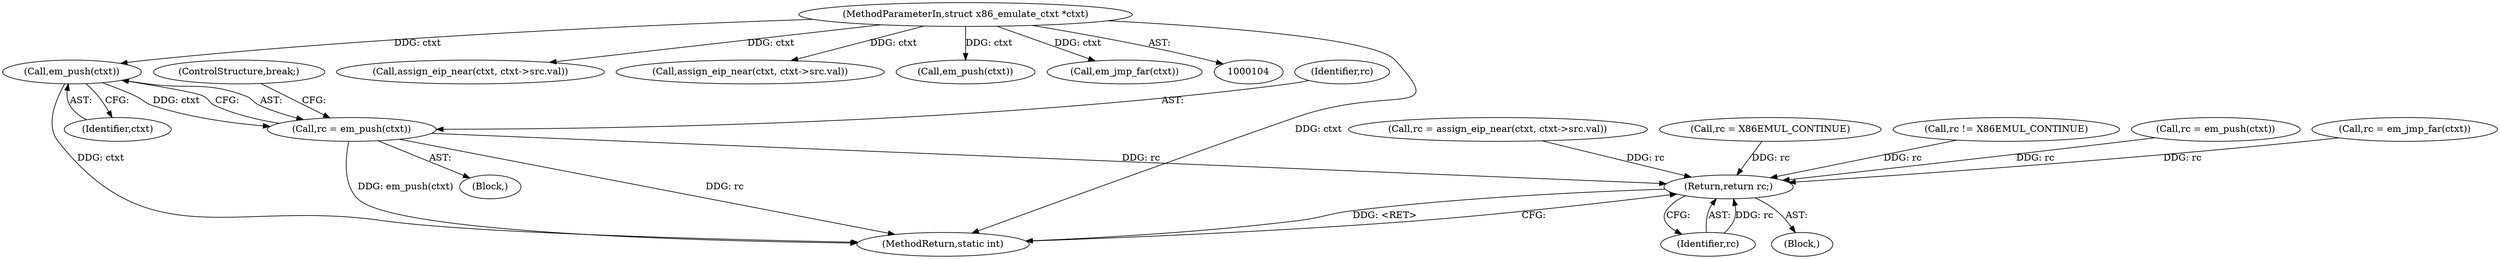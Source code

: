 digraph "0_linux_234f3ce485d54017f15cf5e0699cff4100121601_1@pointer" {
"1000170" [label="(Call,em_push(ctxt))"];
"1000105" [label="(MethodParameterIn,struct x86_emulate_ctxt *ctxt)"];
"1000168" [label="(Call,rc = em_push(ctxt))"];
"1000173" [label="(Return,return rc;)"];
"1000175" [label="(MethodReturn,static int)"];
"1000174" [label="(Identifier,rc)"];
"1000153" [label="(Call,assign_eip_near(ctxt, ctxt->src.val))"];
"1000171" [label="(Identifier,ctxt)"];
"1000145" [label="(Call,rc = em_push(ctxt))"];
"1000126" [label="(Call,assign_eip_near(ctxt, ctxt->src.val))"];
"1000170" [label="(Call,em_push(ctxt))"];
"1000162" [label="(Call,rc = em_jmp_far(ctxt))"];
"1000147" [label="(Call,em_push(ctxt))"];
"1000172" [label="(ControlStructure,break;)"];
"1000106" [label="(Block,)"];
"1000169" [label="(Identifier,rc)"];
"1000173" [label="(Return,return rc;)"];
"1000151" [label="(Call,rc = assign_eip_near(ctxt, ctxt->src.val))"];
"1000105" [label="(MethodParameterIn,struct x86_emulate_ctxt *ctxt)"];
"1000108" [label="(Call,rc = X86EMUL_CONTINUE)"];
"1000168" [label="(Call,rc = em_push(ctxt))"];
"1000115" [label="(Block,)"];
"1000164" [label="(Call,em_jmp_far(ctxt))"];
"1000134" [label="(Call,rc != X86EMUL_CONTINUE)"];
"1000170" -> "1000168"  [label="AST: "];
"1000170" -> "1000171"  [label="CFG: "];
"1000171" -> "1000170"  [label="AST: "];
"1000168" -> "1000170"  [label="CFG: "];
"1000170" -> "1000175"  [label="DDG: ctxt"];
"1000170" -> "1000168"  [label="DDG: ctxt"];
"1000105" -> "1000170"  [label="DDG: ctxt"];
"1000105" -> "1000104"  [label="AST: "];
"1000105" -> "1000175"  [label="DDG: ctxt"];
"1000105" -> "1000126"  [label="DDG: ctxt"];
"1000105" -> "1000147"  [label="DDG: ctxt"];
"1000105" -> "1000153"  [label="DDG: ctxt"];
"1000105" -> "1000164"  [label="DDG: ctxt"];
"1000168" -> "1000115"  [label="AST: "];
"1000169" -> "1000168"  [label="AST: "];
"1000172" -> "1000168"  [label="CFG: "];
"1000168" -> "1000175"  [label="DDG: rc"];
"1000168" -> "1000175"  [label="DDG: em_push(ctxt)"];
"1000168" -> "1000173"  [label="DDG: rc"];
"1000173" -> "1000106"  [label="AST: "];
"1000173" -> "1000174"  [label="CFG: "];
"1000174" -> "1000173"  [label="AST: "];
"1000175" -> "1000173"  [label="CFG: "];
"1000173" -> "1000175"  [label="DDG: <RET>"];
"1000174" -> "1000173"  [label="DDG: rc"];
"1000151" -> "1000173"  [label="DDG: rc"];
"1000134" -> "1000173"  [label="DDG: rc"];
"1000108" -> "1000173"  [label="DDG: rc"];
"1000162" -> "1000173"  [label="DDG: rc"];
"1000145" -> "1000173"  [label="DDG: rc"];
}
